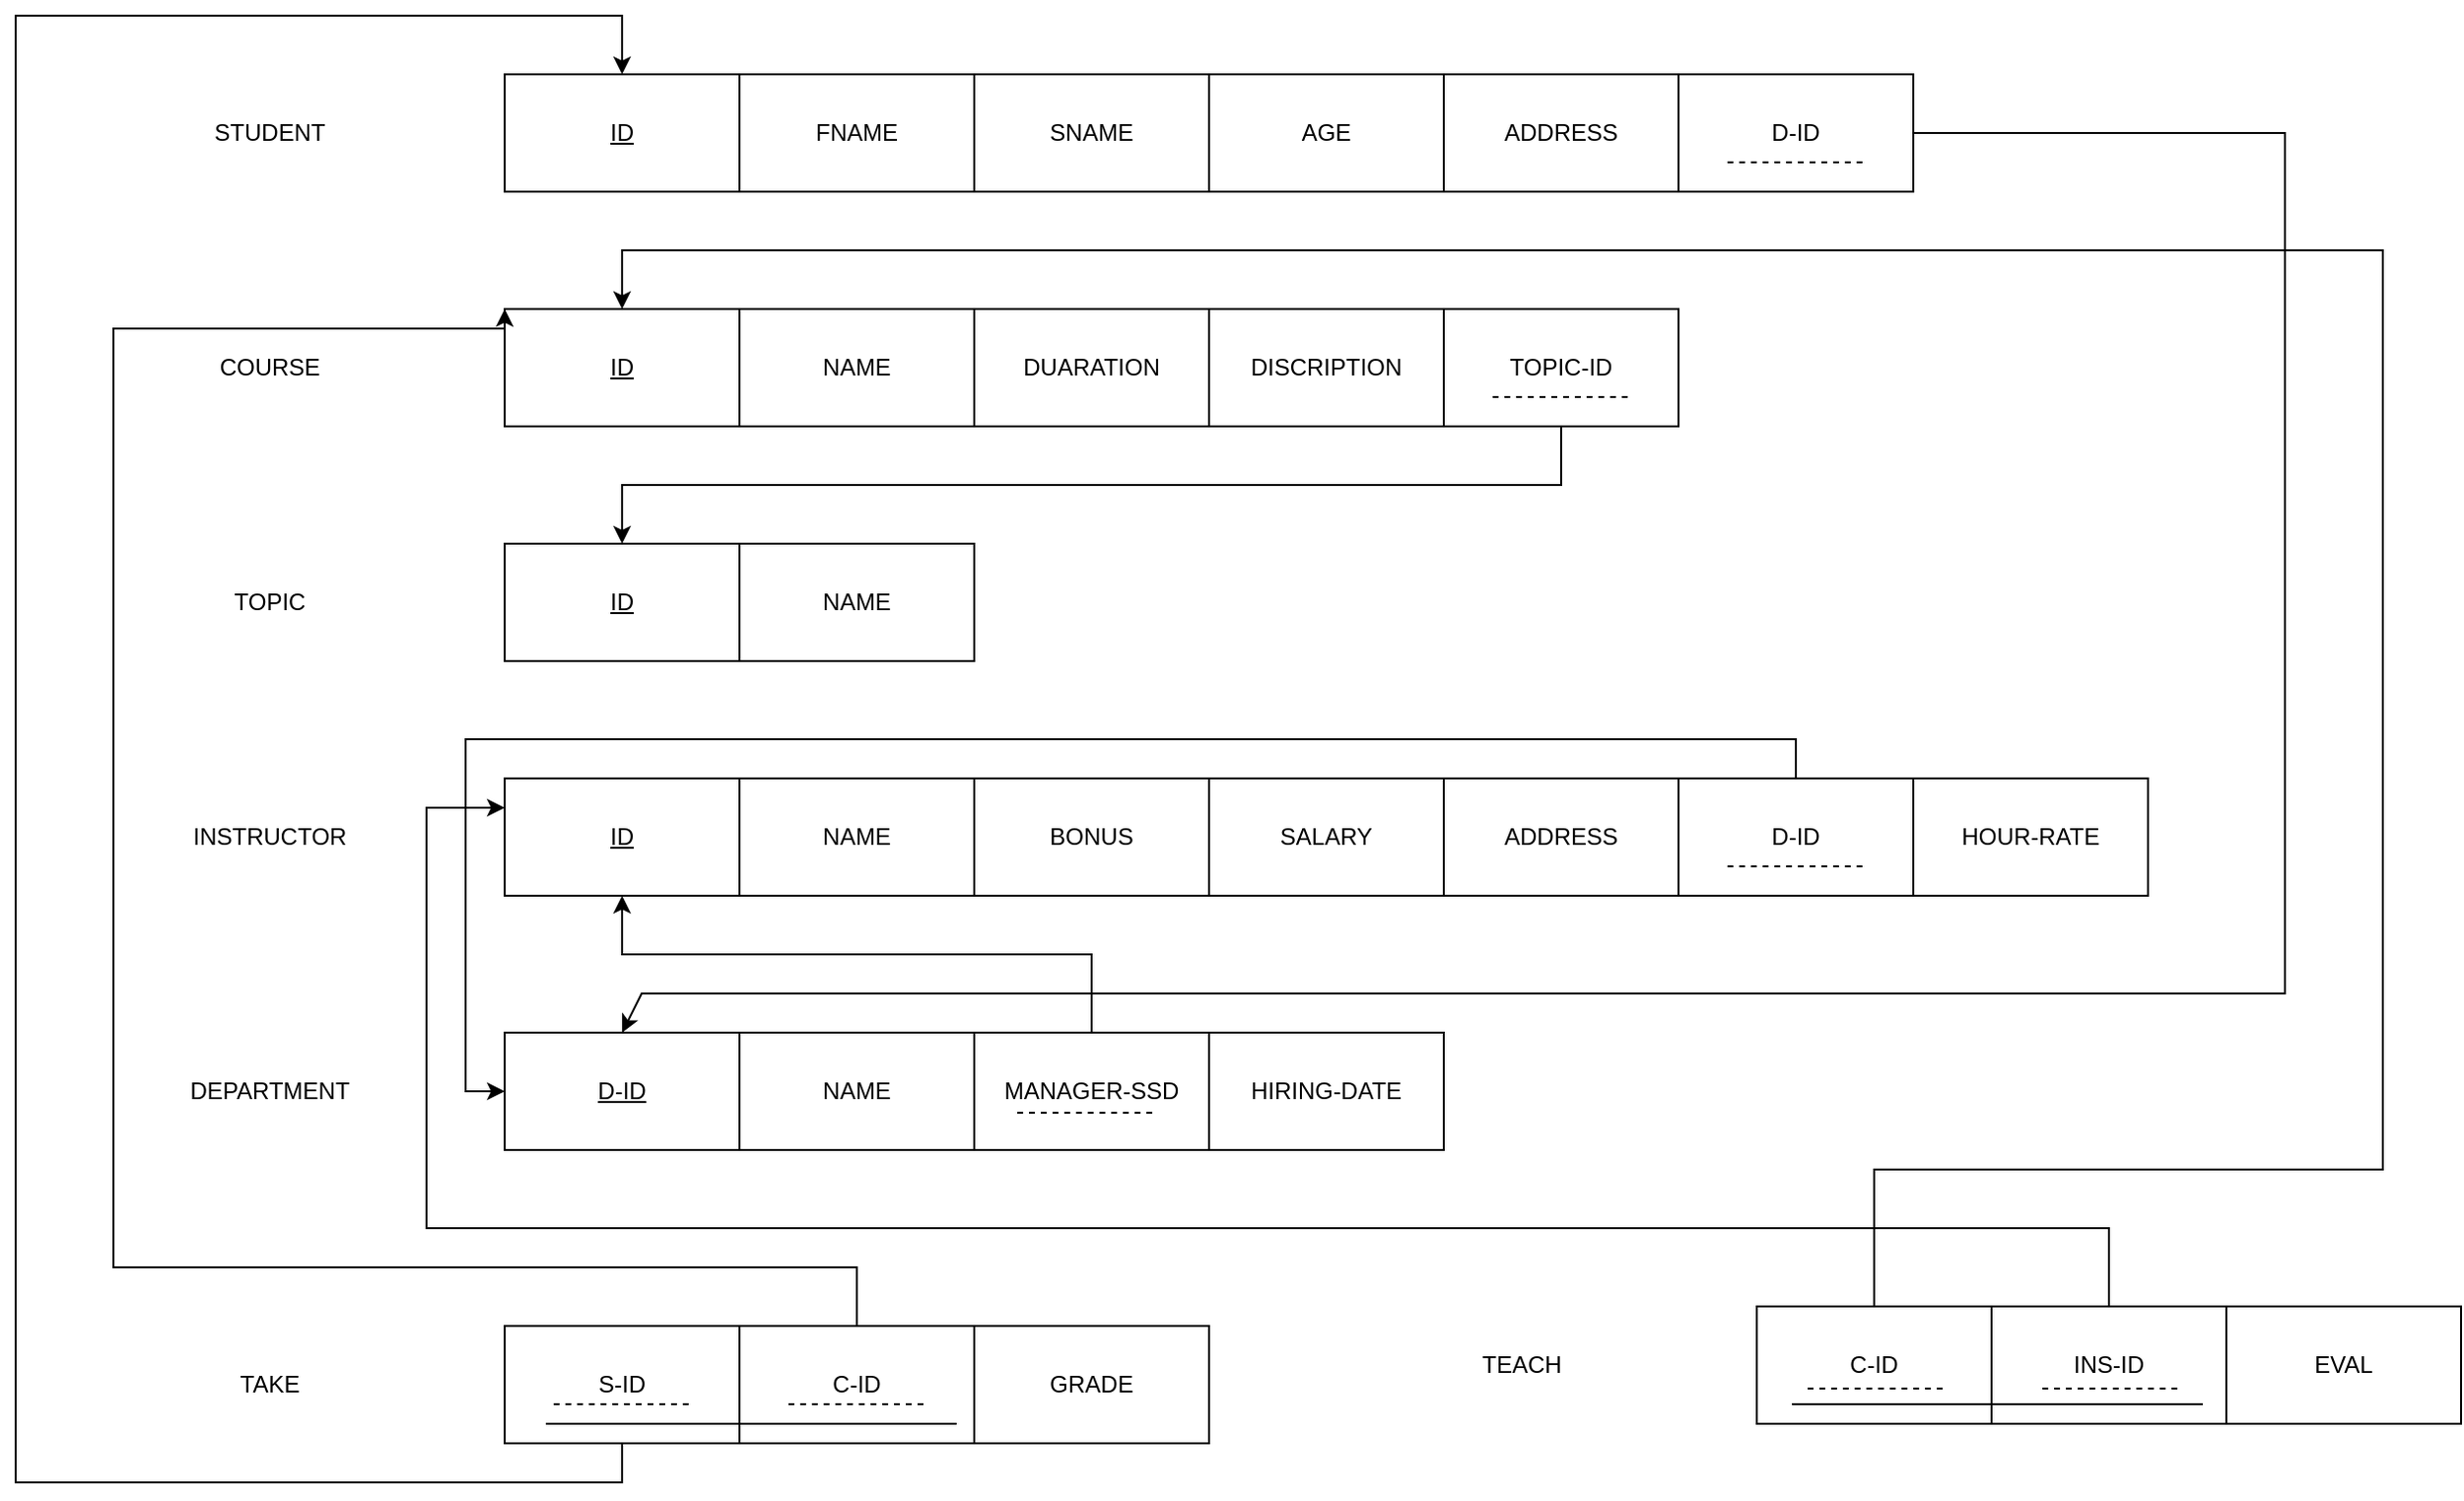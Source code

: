<mxfile version="24.6.4" type="github">
  <diagram name="Page-1" id="nxbbfwsY9ipYVMFQbar0">
    <mxGraphModel dx="2213" dy="730" grid="1" gridSize="10" guides="1" tooltips="1" connect="1" arrows="1" fold="1" page="1" pageScale="1" pageWidth="850" pageHeight="1100" math="0" shadow="0">
      <root>
        <mxCell id="0" />
        <mxCell id="1" parent="0" />
        <mxCell id="waT2RRmkpe6hHdSSsflM-8" value="&lt;u&gt;ID&lt;/u&gt;" style="rounded=0;whiteSpace=wrap;html=1;" vertex="1" parent="1">
          <mxGeometry x="40" y="80" width="120" height="60" as="geometry" />
        </mxCell>
        <mxCell id="waT2RRmkpe6hHdSSsflM-10" value="D-ID" style="rounded=0;whiteSpace=wrap;html=1;" vertex="1" parent="1">
          <mxGeometry x="640" y="80" width="120" height="60" as="geometry" />
        </mxCell>
        <mxCell id="waT2RRmkpe6hHdSSsflM-11" value="ADDRESS" style="rounded=0;whiteSpace=wrap;html=1;" vertex="1" parent="1">
          <mxGeometry x="520" y="80" width="120" height="60" as="geometry" />
        </mxCell>
        <mxCell id="waT2RRmkpe6hHdSSsflM-12" value="AGE" style="rounded=0;whiteSpace=wrap;html=1;" vertex="1" parent="1">
          <mxGeometry x="400" y="80" width="120" height="60" as="geometry" />
        </mxCell>
        <mxCell id="waT2RRmkpe6hHdSSsflM-13" value="SNAME" style="rounded=0;whiteSpace=wrap;html=1;" vertex="1" parent="1">
          <mxGeometry x="280" y="80" width="120" height="60" as="geometry" />
        </mxCell>
        <mxCell id="waT2RRmkpe6hHdSSsflM-14" value="FNAME" style="rounded=0;whiteSpace=wrap;html=1;" vertex="1" parent="1">
          <mxGeometry x="160" y="80" width="120" height="60" as="geometry" />
        </mxCell>
        <mxCell id="waT2RRmkpe6hHdSSsflM-33" value="STUDENT" style="text;html=1;align=center;verticalAlign=middle;whiteSpace=wrap;rounded=0;" vertex="1" parent="1">
          <mxGeometry x="-170" y="95" width="180" height="30" as="geometry" />
        </mxCell>
        <mxCell id="waT2RRmkpe6hHdSSsflM-53" value="" style="endArrow=none;dashed=1;html=1;rounded=0;" edge="1" parent="1">
          <mxGeometry width="50" height="50" relative="1" as="geometry">
            <mxPoint x="665" y="125" as="sourcePoint" />
            <mxPoint x="735" y="125" as="targetPoint" />
          </mxGeometry>
        </mxCell>
        <mxCell id="waT2RRmkpe6hHdSSsflM-68" value="&lt;u&gt;ID&lt;/u&gt;" style="rounded=0;whiteSpace=wrap;html=1;" vertex="1" parent="1">
          <mxGeometry x="40" y="200" width="120" height="60" as="geometry" />
        </mxCell>
        <mxCell id="waT2RRmkpe6hHdSSsflM-119" style="edgeStyle=orthogonalEdgeStyle;rounded=0;orthogonalLoop=1;jettySize=auto;html=1;" edge="1" parent="1" source="waT2RRmkpe6hHdSSsflM-69" target="waT2RRmkpe6hHdSSsflM-75">
          <mxGeometry relative="1" as="geometry">
            <Array as="points">
              <mxPoint x="580" y="290" />
              <mxPoint x="100" y="290" />
            </Array>
          </mxGeometry>
        </mxCell>
        <mxCell id="waT2RRmkpe6hHdSSsflM-69" value="TOPIC-ID" style="rounded=0;whiteSpace=wrap;html=1;" vertex="1" parent="1">
          <mxGeometry x="520" y="200" width="120" height="60" as="geometry" />
        </mxCell>
        <mxCell id="waT2RRmkpe6hHdSSsflM-70" value="DISCRIPTION" style="rounded=0;whiteSpace=wrap;html=1;" vertex="1" parent="1">
          <mxGeometry x="400" y="200" width="120" height="60" as="geometry" />
        </mxCell>
        <mxCell id="waT2RRmkpe6hHdSSsflM-71" value="DUARATION" style="rounded=0;whiteSpace=wrap;html=1;" vertex="1" parent="1">
          <mxGeometry x="280" y="200" width="120" height="60" as="geometry" />
        </mxCell>
        <mxCell id="waT2RRmkpe6hHdSSsflM-72" value="NAME" style="rounded=0;whiteSpace=wrap;html=1;" vertex="1" parent="1">
          <mxGeometry x="160" y="200" width="120" height="60" as="geometry" />
        </mxCell>
        <mxCell id="waT2RRmkpe6hHdSSsflM-73" value="COURSE" style="text;html=1;align=center;verticalAlign=middle;whiteSpace=wrap;rounded=0;" vertex="1" parent="1">
          <mxGeometry x="-170" y="215" width="180" height="30" as="geometry" />
        </mxCell>
        <mxCell id="waT2RRmkpe6hHdSSsflM-74" value="" style="endArrow=none;dashed=1;html=1;rounded=0;" edge="1" parent="1">
          <mxGeometry width="50" height="50" relative="1" as="geometry">
            <mxPoint x="545" y="245" as="sourcePoint" />
            <mxPoint x="615" y="245" as="targetPoint" />
          </mxGeometry>
        </mxCell>
        <mxCell id="waT2RRmkpe6hHdSSsflM-75" value="&lt;u&gt;ID&lt;/u&gt;" style="rounded=0;whiteSpace=wrap;html=1;" vertex="1" parent="1">
          <mxGeometry x="40" y="320" width="120" height="60" as="geometry" />
        </mxCell>
        <mxCell id="waT2RRmkpe6hHdSSsflM-76" value="NAME" style="rounded=0;whiteSpace=wrap;html=1;" vertex="1" parent="1">
          <mxGeometry x="160" y="320" width="120" height="60" as="geometry" />
        </mxCell>
        <mxCell id="waT2RRmkpe6hHdSSsflM-77" value="TOPIC" style="text;html=1;align=center;verticalAlign=middle;whiteSpace=wrap;rounded=0;" vertex="1" parent="1">
          <mxGeometry x="-170" y="335" width="180" height="30" as="geometry" />
        </mxCell>
        <mxCell id="waT2RRmkpe6hHdSSsflM-78" value="&lt;u&gt;ID&lt;/u&gt;" style="rounded=0;whiteSpace=wrap;html=1;" vertex="1" parent="1">
          <mxGeometry x="40" y="440" width="120" height="60" as="geometry" />
        </mxCell>
        <mxCell id="waT2RRmkpe6hHdSSsflM-113" style="edgeStyle=orthogonalEdgeStyle;rounded=0;orthogonalLoop=1;jettySize=auto;html=1;entryX=0;entryY=0.5;entryDx=0;entryDy=0;" edge="1" parent="1" source="waT2RRmkpe6hHdSSsflM-79" target="waT2RRmkpe6hHdSSsflM-88">
          <mxGeometry relative="1" as="geometry">
            <Array as="points">
              <mxPoint x="700" y="420" />
              <mxPoint x="20" y="420" />
              <mxPoint x="20" y="600" />
            </Array>
          </mxGeometry>
        </mxCell>
        <mxCell id="waT2RRmkpe6hHdSSsflM-79" value="D-ID" style="rounded=0;whiteSpace=wrap;html=1;" vertex="1" parent="1">
          <mxGeometry x="640" y="440" width="120" height="60" as="geometry" />
        </mxCell>
        <mxCell id="waT2RRmkpe6hHdSSsflM-80" value="ADDRESS" style="rounded=0;whiteSpace=wrap;html=1;" vertex="1" parent="1">
          <mxGeometry x="520" y="440" width="120" height="60" as="geometry" />
        </mxCell>
        <mxCell id="waT2RRmkpe6hHdSSsflM-81" value="SALARY" style="rounded=0;whiteSpace=wrap;html=1;" vertex="1" parent="1">
          <mxGeometry x="400" y="440" width="120" height="60" as="geometry" />
        </mxCell>
        <mxCell id="waT2RRmkpe6hHdSSsflM-82" value="BONUS" style="rounded=0;whiteSpace=wrap;html=1;" vertex="1" parent="1">
          <mxGeometry x="280" y="440" width="120" height="60" as="geometry" />
        </mxCell>
        <mxCell id="waT2RRmkpe6hHdSSsflM-83" value="NAME" style="rounded=0;whiteSpace=wrap;html=1;" vertex="1" parent="1">
          <mxGeometry x="160" y="440" width="120" height="60" as="geometry" />
        </mxCell>
        <mxCell id="waT2RRmkpe6hHdSSsflM-84" value="INSTRUCTOR" style="text;html=1;align=center;verticalAlign=middle;whiteSpace=wrap;rounded=0;" vertex="1" parent="1">
          <mxGeometry x="-170" y="455" width="180" height="30" as="geometry" />
        </mxCell>
        <mxCell id="waT2RRmkpe6hHdSSsflM-85" value="" style="endArrow=none;dashed=1;html=1;rounded=0;" edge="1" parent="1">
          <mxGeometry width="50" height="50" relative="1" as="geometry">
            <mxPoint x="665" y="485" as="sourcePoint" />
            <mxPoint x="735" y="485" as="targetPoint" />
          </mxGeometry>
        </mxCell>
        <mxCell id="waT2RRmkpe6hHdSSsflM-86" value="HOUR-RATE" style="rounded=0;whiteSpace=wrap;html=1;" vertex="1" parent="1">
          <mxGeometry x="760" y="440" width="120" height="60" as="geometry" />
        </mxCell>
        <mxCell id="waT2RRmkpe6hHdSSsflM-88" value="&lt;u&gt;D-ID&lt;/u&gt;" style="rounded=0;whiteSpace=wrap;html=1;" vertex="1" parent="1">
          <mxGeometry x="40" y="570" width="120" height="60" as="geometry" />
        </mxCell>
        <mxCell id="waT2RRmkpe6hHdSSsflM-89" value="HIRING-DATE" style="rounded=0;whiteSpace=wrap;html=1;" vertex="1" parent="1">
          <mxGeometry x="400" y="570" width="120" height="60" as="geometry" />
        </mxCell>
        <mxCell id="waT2RRmkpe6hHdSSsflM-120" style="edgeStyle=orthogonalEdgeStyle;rounded=0;orthogonalLoop=1;jettySize=auto;html=1;entryX=0.5;entryY=1;entryDx=0;entryDy=0;" edge="1" parent="1" source="waT2RRmkpe6hHdSSsflM-90" target="waT2RRmkpe6hHdSSsflM-78">
          <mxGeometry relative="1" as="geometry">
            <Array as="points">
              <mxPoint x="340" y="530" />
              <mxPoint x="100" y="530" />
            </Array>
          </mxGeometry>
        </mxCell>
        <mxCell id="waT2RRmkpe6hHdSSsflM-90" value="MANAGER-SSD" style="rounded=0;whiteSpace=wrap;html=1;" vertex="1" parent="1">
          <mxGeometry x="280" y="570" width="120" height="60" as="geometry" />
        </mxCell>
        <mxCell id="waT2RRmkpe6hHdSSsflM-91" value="NAME" style="rounded=0;whiteSpace=wrap;html=1;" vertex="1" parent="1">
          <mxGeometry x="160" y="570" width="120" height="60" as="geometry" />
        </mxCell>
        <mxCell id="waT2RRmkpe6hHdSSsflM-92" value="DEPARTMENT" style="text;html=1;align=center;verticalAlign=middle;whiteSpace=wrap;rounded=0;" vertex="1" parent="1">
          <mxGeometry x="-170" y="585" width="180" height="30" as="geometry" />
        </mxCell>
        <mxCell id="waT2RRmkpe6hHdSSsflM-93" value="" style="endArrow=none;dashed=1;html=1;rounded=0;" edge="1" parent="1">
          <mxGeometry width="50" height="50" relative="1" as="geometry">
            <mxPoint x="302" y="611" as="sourcePoint" />
            <mxPoint x="372" y="611" as="targetPoint" />
          </mxGeometry>
        </mxCell>
        <mxCell id="waT2RRmkpe6hHdSSsflM-114" style="edgeStyle=orthogonalEdgeStyle;rounded=0;orthogonalLoop=1;jettySize=auto;html=1;entryX=0.5;entryY=0;entryDx=0;entryDy=0;" edge="1" parent="1" source="waT2RRmkpe6hHdSSsflM-94" target="waT2RRmkpe6hHdSSsflM-8">
          <mxGeometry relative="1" as="geometry">
            <mxPoint y="17" as="targetPoint" />
            <Array as="points">
              <mxPoint x="100" y="800" />
              <mxPoint x="-210" y="800" />
              <mxPoint x="-210" y="50" />
              <mxPoint x="100" y="50" />
            </Array>
          </mxGeometry>
        </mxCell>
        <mxCell id="waT2RRmkpe6hHdSSsflM-94" value="S-ID" style="rounded=0;whiteSpace=wrap;html=1;" vertex="1" parent="1">
          <mxGeometry x="40" y="720" width="120" height="60" as="geometry" />
        </mxCell>
        <mxCell id="waT2RRmkpe6hHdSSsflM-95" value="GRADE" style="rounded=0;whiteSpace=wrap;html=1;" vertex="1" parent="1">
          <mxGeometry x="280" y="720" width="120" height="60" as="geometry" />
        </mxCell>
        <mxCell id="waT2RRmkpe6hHdSSsflM-115" style="edgeStyle=orthogonalEdgeStyle;rounded=0;orthogonalLoop=1;jettySize=auto;html=1;entryX=0;entryY=0;entryDx=0;entryDy=0;" edge="1" parent="1" source="waT2RRmkpe6hHdSSsflM-96" target="waT2RRmkpe6hHdSSsflM-68">
          <mxGeometry relative="1" as="geometry">
            <mxPoint x="-160" y="160" as="targetPoint" />
            <Array as="points">
              <mxPoint x="220" y="690" />
              <mxPoint x="-160" y="690" />
              <mxPoint x="-160" y="210" />
              <mxPoint x="40" y="210" />
            </Array>
          </mxGeometry>
        </mxCell>
        <mxCell id="waT2RRmkpe6hHdSSsflM-96" value="C-ID" style="rounded=0;whiteSpace=wrap;html=1;" vertex="1" parent="1">
          <mxGeometry x="160" y="720" width="120" height="60" as="geometry" />
        </mxCell>
        <mxCell id="waT2RRmkpe6hHdSSsflM-97" value="TAKE" style="text;html=1;align=center;verticalAlign=middle;whiteSpace=wrap;rounded=0;" vertex="1" parent="1">
          <mxGeometry x="-170" y="735" width="180" height="30" as="geometry" />
        </mxCell>
        <mxCell id="waT2RRmkpe6hHdSSsflM-117" style="edgeStyle=orthogonalEdgeStyle;rounded=0;orthogonalLoop=1;jettySize=auto;html=1;entryX=0;entryY=0.25;entryDx=0;entryDy=0;exitX=0.5;exitY=0;exitDx=0;exitDy=0;" edge="1" parent="1" source="waT2RRmkpe6hHdSSsflM-101" target="waT2RRmkpe6hHdSSsflM-78">
          <mxGeometry relative="1" as="geometry">
            <mxPoint y="400" as="targetPoint" />
            <Array as="points">
              <mxPoint x="860" y="670" />
              <mxPoint y="670" />
              <mxPoint y="455" />
            </Array>
          </mxGeometry>
        </mxCell>
        <mxCell id="waT2RRmkpe6hHdSSsflM-118" style="edgeStyle=orthogonalEdgeStyle;rounded=0;orthogonalLoop=1;jettySize=auto;html=1;" edge="1" parent="1" source="waT2RRmkpe6hHdSSsflM-99" target="waT2RRmkpe6hHdSSsflM-68">
          <mxGeometry relative="1" as="geometry">
            <mxPoint x="-20" y="170.0" as="targetPoint" />
            <Array as="points">
              <mxPoint x="740" y="640" />
              <mxPoint x="1000" y="640" />
              <mxPoint x="1000" y="170" />
              <mxPoint x="100" y="170" />
            </Array>
          </mxGeometry>
        </mxCell>
        <mxCell id="waT2RRmkpe6hHdSSsflM-99" value="C-ID" style="rounded=0;whiteSpace=wrap;html=1;" vertex="1" parent="1">
          <mxGeometry x="680" y="710" width="120" height="60" as="geometry" />
        </mxCell>
        <mxCell id="waT2RRmkpe6hHdSSsflM-100" value="EVAL" style="rounded=0;whiteSpace=wrap;html=1;" vertex="1" parent="1">
          <mxGeometry x="920" y="710" width="120" height="60" as="geometry" />
        </mxCell>
        <mxCell id="waT2RRmkpe6hHdSSsflM-101" value="INS-ID" style="rounded=0;whiteSpace=wrap;html=1;" vertex="1" parent="1">
          <mxGeometry x="800" y="710" width="120" height="60" as="geometry" />
        </mxCell>
        <mxCell id="waT2RRmkpe6hHdSSsflM-102" value="TEACH" style="text;html=1;align=center;verticalAlign=middle;whiteSpace=wrap;rounded=0;" vertex="1" parent="1">
          <mxGeometry x="470" y="725" width="180" height="30" as="geometry" />
        </mxCell>
        <mxCell id="waT2RRmkpe6hHdSSsflM-104" value="" style="endArrow=none;dashed=1;html=1;rounded=0;" edge="1" parent="1">
          <mxGeometry width="50" height="50" relative="1" as="geometry">
            <mxPoint x="65" y="760" as="sourcePoint" />
            <mxPoint x="135" y="760" as="targetPoint" />
          </mxGeometry>
        </mxCell>
        <mxCell id="waT2RRmkpe6hHdSSsflM-105" value="" style="endArrow=none;dashed=1;html=1;rounded=0;" edge="1" parent="1">
          <mxGeometry width="50" height="50" relative="1" as="geometry">
            <mxPoint x="185" y="760" as="sourcePoint" />
            <mxPoint x="255" y="760" as="targetPoint" />
          </mxGeometry>
        </mxCell>
        <mxCell id="waT2RRmkpe6hHdSSsflM-106" value="" style="endArrow=none;dashed=1;html=1;rounded=0;" edge="1" parent="1">
          <mxGeometry width="50" height="50" relative="1" as="geometry">
            <mxPoint x="706" y="752" as="sourcePoint" />
            <mxPoint x="776" y="752" as="targetPoint" />
          </mxGeometry>
        </mxCell>
        <mxCell id="waT2RRmkpe6hHdSSsflM-107" value="" style="endArrow=none;dashed=1;html=1;rounded=0;" edge="1" parent="1">
          <mxGeometry width="50" height="50" relative="1" as="geometry">
            <mxPoint x="826" y="752" as="sourcePoint" />
            <mxPoint x="896" y="752" as="targetPoint" />
          </mxGeometry>
        </mxCell>
        <mxCell id="waT2RRmkpe6hHdSSsflM-108" value="" style="endArrow=none;html=1;rounded=0;" edge="1" parent="1">
          <mxGeometry width="50" height="50" relative="1" as="geometry">
            <mxPoint x="61" y="770" as="sourcePoint" />
            <mxPoint x="271" y="770" as="targetPoint" />
          </mxGeometry>
        </mxCell>
        <mxCell id="waT2RRmkpe6hHdSSsflM-109" value="" style="endArrow=none;html=1;rounded=0;" edge="1" parent="1">
          <mxGeometry width="50" height="50" relative="1" as="geometry">
            <mxPoint x="698" y="760" as="sourcePoint" />
            <mxPoint x="908" y="760" as="targetPoint" />
          </mxGeometry>
        </mxCell>
        <mxCell id="waT2RRmkpe6hHdSSsflM-112" value="" style="endArrow=classic;html=1;rounded=0;exitX=1;exitY=0.5;exitDx=0;exitDy=0;entryX=0.5;entryY=0;entryDx=0;entryDy=0;" edge="1" parent="1" source="waT2RRmkpe6hHdSSsflM-10" target="waT2RRmkpe6hHdSSsflM-88">
          <mxGeometry width="50" height="50" relative="1" as="geometry">
            <mxPoint x="400" y="460" as="sourcePoint" />
            <mxPoint x="450" y="410" as="targetPoint" />
            <Array as="points">
              <mxPoint x="950" y="110" />
              <mxPoint x="950" y="550" />
              <mxPoint x="110" y="550" />
            </Array>
          </mxGeometry>
        </mxCell>
      </root>
    </mxGraphModel>
  </diagram>
</mxfile>
